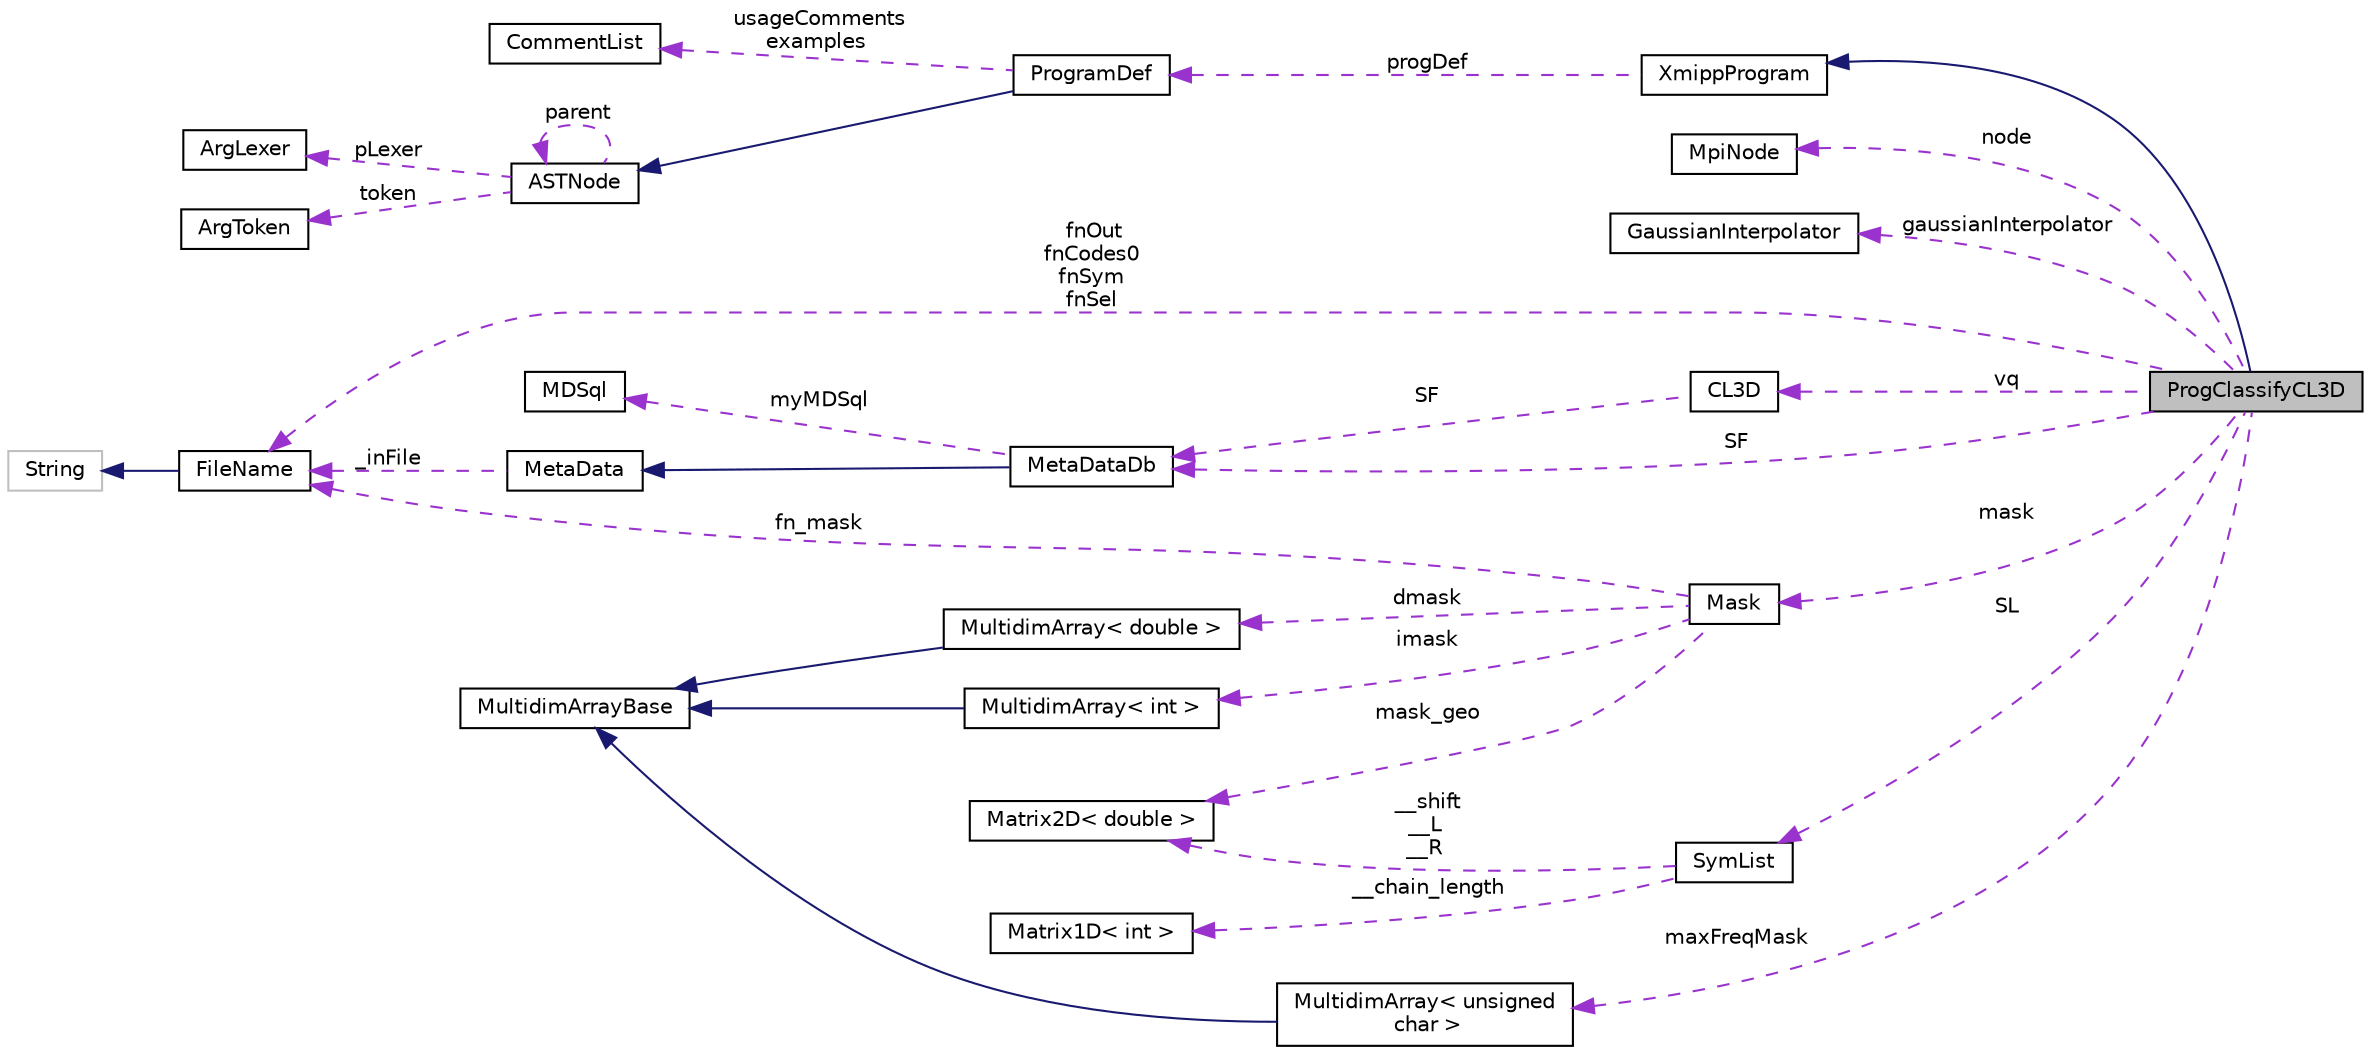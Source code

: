 digraph "ProgClassifyCL3D"
{
  edge [fontname="Helvetica",fontsize="10",labelfontname="Helvetica",labelfontsize="10"];
  node [fontname="Helvetica",fontsize="10",shape=record];
  rankdir="LR";
  Node2 [label="ProgClassifyCL3D",height=0.2,width=0.4,color="black", fillcolor="grey75", style="filled", fontcolor="black"];
  Node3 -> Node2 [dir="back",color="midnightblue",fontsize="10",style="solid",fontname="Helvetica"];
  Node3 [label="XmippProgram",height=0.2,width=0.4,color="black", fillcolor="white", style="filled",URL="$classXmippProgram.html"];
  Node4 -> Node3 [dir="back",color="darkorchid3",fontsize="10",style="dashed",label=" progDef" ,fontname="Helvetica"];
  Node4 [label="ProgramDef",height=0.2,width=0.4,color="black", fillcolor="white", style="filled",URL="$classProgramDef.html"];
  Node5 -> Node4 [dir="back",color="midnightblue",fontsize="10",style="solid",fontname="Helvetica"];
  Node5 [label="ASTNode",height=0.2,width=0.4,color="black", fillcolor="white", style="filled",URL="$classASTNode.html"];
  Node6 -> Node5 [dir="back",color="darkorchid3",fontsize="10",style="dashed",label=" token" ,fontname="Helvetica"];
  Node6 [label="ArgToken",height=0.2,width=0.4,color="black", fillcolor="white", style="filled",URL="$classArgToken.html"];
  Node7 -> Node5 [dir="back",color="darkorchid3",fontsize="10",style="dashed",label=" pLexer" ,fontname="Helvetica"];
  Node7 [label="ArgLexer",height=0.2,width=0.4,color="black", fillcolor="white", style="filled",URL="$classArgLexer.html"];
  Node5 -> Node5 [dir="back",color="darkorchid3",fontsize="10",style="dashed",label=" parent" ,fontname="Helvetica"];
  Node8 -> Node4 [dir="back",color="darkorchid3",fontsize="10",style="dashed",label=" usageComments\nexamples" ,fontname="Helvetica"];
  Node8 [label="CommentList",height=0.2,width=0.4,color="black", fillcolor="white", style="filled",URL="$classCommentList.html"];
  Node9 -> Node2 [dir="back",color="darkorchid3",fontsize="10",style="dashed",label=" node" ,fontname="Helvetica"];
  Node9 [label="MpiNode",height=0.2,width=0.4,color="black", fillcolor="white", style="filled",URL="$classMpiNode.html"];
  Node10 -> Node2 [dir="back",color="darkorchid3",fontsize="10",style="dashed",label=" gaussianInterpolator" ,fontname="Helvetica"];
  Node10 [label="GaussianInterpolator",height=0.2,width=0.4,color="black", fillcolor="white", style="filled",URL="$classGaussianInterpolator.html"];
  Node11 -> Node2 [dir="back",color="darkorchid3",fontsize="10",style="dashed",label=" vq" ,fontname="Helvetica"];
  Node11 [label="CL3D",height=0.2,width=0.4,color="black", fillcolor="white", style="filled",URL="$classCL3D.html"];
  Node12 -> Node11 [dir="back",color="darkorchid3",fontsize="10",style="dashed",label=" SF" ,fontname="Helvetica"];
  Node12 [label="MetaDataDb",height=0.2,width=0.4,color="black", fillcolor="white", style="filled",URL="$classMetaDataDb.html"];
  Node13 -> Node12 [dir="back",color="midnightblue",fontsize="10",style="solid",fontname="Helvetica"];
  Node13 [label="MetaData",height=0.2,width=0.4,color="black", fillcolor="white", style="filled",URL="$classMetaData.html"];
  Node14 -> Node13 [dir="back",color="darkorchid3",fontsize="10",style="dashed",label=" _inFile" ,fontname="Helvetica"];
  Node14 [label="FileName",height=0.2,width=0.4,color="black", fillcolor="white", style="filled",URL="$classFileName.html"];
  Node15 -> Node14 [dir="back",color="midnightblue",fontsize="10",style="solid",fontname="Helvetica"];
  Node15 [label="String",height=0.2,width=0.4,color="grey75", fillcolor="white", style="filled"];
  Node16 -> Node12 [dir="back",color="darkorchid3",fontsize="10",style="dashed",label=" myMDSql" ,fontname="Helvetica"];
  Node16 [label="MDSql",height=0.2,width=0.4,color="black", fillcolor="white", style="filled",URL="$classMDSql.html"];
  Node12 -> Node2 [dir="back",color="darkorchid3",fontsize="10",style="dashed",label=" SF" ,fontname="Helvetica"];
  Node17 -> Node2 [dir="back",color="darkorchid3",fontsize="10",style="dashed",label=" mask" ,fontname="Helvetica"];
  Node17 [label="Mask",height=0.2,width=0.4,color="black", fillcolor="white", style="filled",URL="$classMask.html"];
  Node18 -> Node17 [dir="back",color="darkorchid3",fontsize="10",style="dashed",label=" mask_geo" ,fontname="Helvetica"];
  Node18 [label="Matrix2D\< double \>",height=0.2,width=0.4,color="black", fillcolor="white", style="filled",URL="$classMatrix2D.html"];
  Node19 -> Node17 [dir="back",color="darkorchid3",fontsize="10",style="dashed",label=" dmask" ,fontname="Helvetica"];
  Node19 [label="MultidimArray\< double \>",height=0.2,width=0.4,color="black", fillcolor="white", style="filled",URL="$classMultidimArray.html"];
  Node20 -> Node19 [dir="back",color="midnightblue",fontsize="10",style="solid",fontname="Helvetica"];
  Node20 [label="MultidimArrayBase",height=0.2,width=0.4,color="black", fillcolor="white", style="filled",URL="$classMultidimArrayBase.html"];
  Node21 -> Node17 [dir="back",color="darkorchid3",fontsize="10",style="dashed",label=" imask" ,fontname="Helvetica"];
  Node21 [label="MultidimArray\< int \>",height=0.2,width=0.4,color="black", fillcolor="white", style="filled",URL="$classMultidimArray.html"];
  Node20 -> Node21 [dir="back",color="midnightblue",fontsize="10",style="solid",fontname="Helvetica"];
  Node14 -> Node17 [dir="back",color="darkorchid3",fontsize="10",style="dashed",label=" fn_mask" ,fontname="Helvetica"];
  Node22 -> Node2 [dir="back",color="darkorchid3",fontsize="10",style="dashed",label=" maxFreqMask" ,fontname="Helvetica"];
  Node22 [label="MultidimArray\< unsigned\l char \>",height=0.2,width=0.4,color="black", fillcolor="white", style="filled",URL="$classMultidimArray.html"];
  Node20 -> Node22 [dir="back",color="midnightblue",fontsize="10",style="solid",fontname="Helvetica"];
  Node23 -> Node2 [dir="back",color="darkorchid3",fontsize="10",style="dashed",label=" SL" ,fontname="Helvetica"];
  Node23 [label="SymList",height=0.2,width=0.4,color="black", fillcolor="white", style="filled",URL="$classSymList.html"];
  Node18 -> Node23 [dir="back",color="darkorchid3",fontsize="10",style="dashed",label=" __shift\n__L\n__R" ,fontname="Helvetica"];
  Node24 -> Node23 [dir="back",color="darkorchid3",fontsize="10",style="dashed",label=" __chain_length" ,fontname="Helvetica"];
  Node24 [label="Matrix1D\< int \>",height=0.2,width=0.4,color="black", fillcolor="white", style="filled",URL="$classMatrix1D.html"];
  Node14 -> Node2 [dir="back",color="darkorchid3",fontsize="10",style="dashed",label=" fnOut\nfnCodes0\nfnSym\nfnSel" ,fontname="Helvetica"];
}
